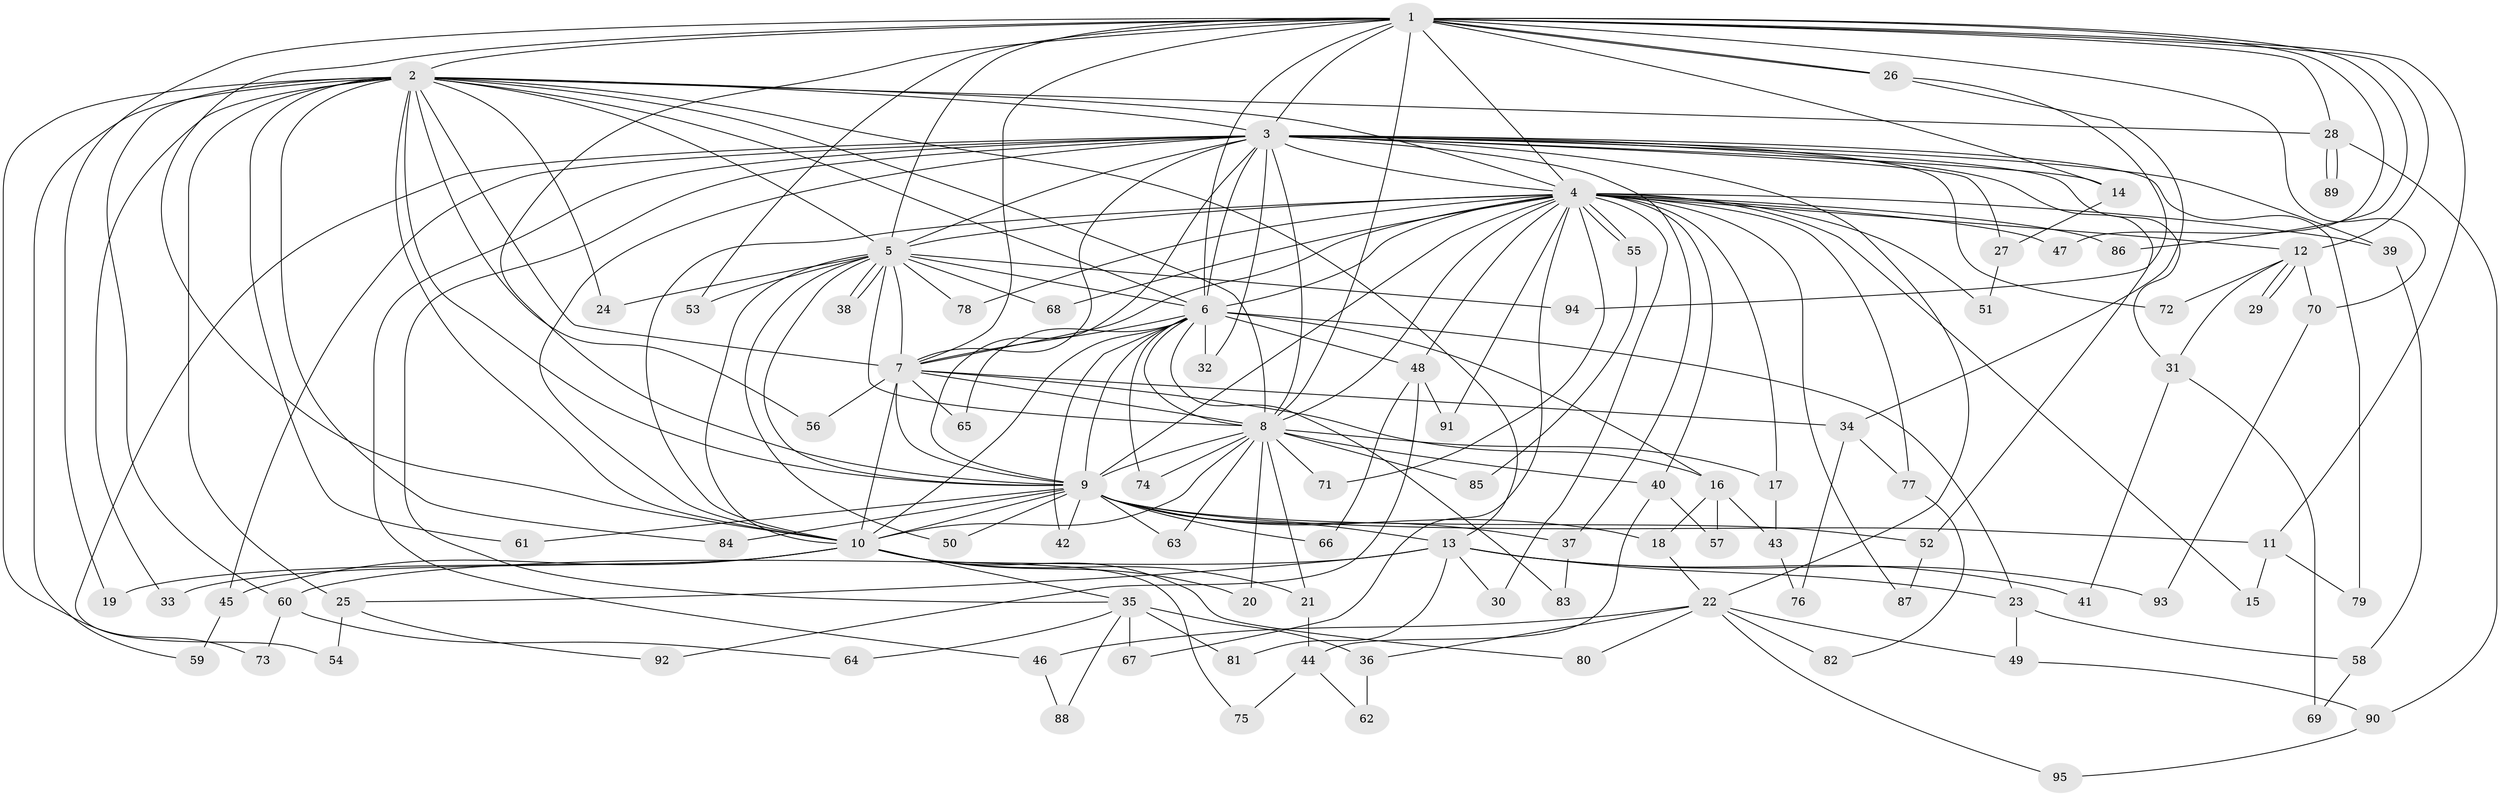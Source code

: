 // Generated by graph-tools (version 1.1) at 2025/25/03/09/25 03:25:46]
// undirected, 95 vertices, 215 edges
graph export_dot {
graph [start="1"]
  node [color=gray90,style=filled];
  1;
  2;
  3;
  4;
  5;
  6;
  7;
  8;
  9;
  10;
  11;
  12;
  13;
  14;
  15;
  16;
  17;
  18;
  19;
  20;
  21;
  22;
  23;
  24;
  25;
  26;
  27;
  28;
  29;
  30;
  31;
  32;
  33;
  34;
  35;
  36;
  37;
  38;
  39;
  40;
  41;
  42;
  43;
  44;
  45;
  46;
  47;
  48;
  49;
  50;
  51;
  52;
  53;
  54;
  55;
  56;
  57;
  58;
  59;
  60;
  61;
  62;
  63;
  64;
  65;
  66;
  67;
  68;
  69;
  70;
  71;
  72;
  73;
  74;
  75;
  76;
  77;
  78;
  79;
  80;
  81;
  82;
  83;
  84;
  85;
  86;
  87;
  88;
  89;
  90;
  91;
  92;
  93;
  94;
  95;
  1 -- 2;
  1 -- 3;
  1 -- 4;
  1 -- 5;
  1 -- 6;
  1 -- 7;
  1 -- 8;
  1 -- 9;
  1 -- 10;
  1 -- 11;
  1 -- 12;
  1 -- 14;
  1 -- 19;
  1 -- 26;
  1 -- 26;
  1 -- 28;
  1 -- 47;
  1 -- 53;
  1 -- 70;
  1 -- 86;
  2 -- 3;
  2 -- 4;
  2 -- 5;
  2 -- 6;
  2 -- 7;
  2 -- 8;
  2 -- 9;
  2 -- 10;
  2 -- 13;
  2 -- 24;
  2 -- 25;
  2 -- 28;
  2 -- 33;
  2 -- 56;
  2 -- 59;
  2 -- 60;
  2 -- 61;
  2 -- 73;
  2 -- 84;
  3 -- 4;
  3 -- 5;
  3 -- 6;
  3 -- 7;
  3 -- 8;
  3 -- 9;
  3 -- 10;
  3 -- 14;
  3 -- 22;
  3 -- 27;
  3 -- 31;
  3 -- 32;
  3 -- 35;
  3 -- 37;
  3 -- 39;
  3 -- 45;
  3 -- 46;
  3 -- 52;
  3 -- 54;
  3 -- 72;
  3 -- 79;
  4 -- 5;
  4 -- 6;
  4 -- 7;
  4 -- 8;
  4 -- 9;
  4 -- 10;
  4 -- 12;
  4 -- 15;
  4 -- 17;
  4 -- 30;
  4 -- 39;
  4 -- 40;
  4 -- 47;
  4 -- 48;
  4 -- 51;
  4 -- 55;
  4 -- 55;
  4 -- 67;
  4 -- 68;
  4 -- 71;
  4 -- 77;
  4 -- 78;
  4 -- 86;
  4 -- 87;
  4 -- 91;
  5 -- 6;
  5 -- 7;
  5 -- 8;
  5 -- 9;
  5 -- 10;
  5 -- 24;
  5 -- 38;
  5 -- 38;
  5 -- 50;
  5 -- 53;
  5 -- 68;
  5 -- 78;
  5 -- 94;
  6 -- 7;
  6 -- 8;
  6 -- 9;
  6 -- 10;
  6 -- 16;
  6 -- 23;
  6 -- 32;
  6 -- 42;
  6 -- 48;
  6 -- 65;
  6 -- 74;
  6 -- 83;
  7 -- 8;
  7 -- 9;
  7 -- 10;
  7 -- 16;
  7 -- 34;
  7 -- 56;
  7 -- 65;
  8 -- 9;
  8 -- 10;
  8 -- 17;
  8 -- 20;
  8 -- 21;
  8 -- 40;
  8 -- 63;
  8 -- 71;
  8 -- 74;
  8 -- 85;
  9 -- 10;
  9 -- 11;
  9 -- 13;
  9 -- 18;
  9 -- 37;
  9 -- 42;
  9 -- 50;
  9 -- 52;
  9 -- 61;
  9 -- 63;
  9 -- 66;
  9 -- 84;
  10 -- 19;
  10 -- 20;
  10 -- 21;
  10 -- 33;
  10 -- 35;
  10 -- 45;
  10 -- 75;
  10 -- 80;
  11 -- 15;
  11 -- 79;
  12 -- 29;
  12 -- 29;
  12 -- 31;
  12 -- 70;
  12 -- 72;
  13 -- 23;
  13 -- 25;
  13 -- 30;
  13 -- 41;
  13 -- 60;
  13 -- 81;
  13 -- 93;
  14 -- 27;
  16 -- 18;
  16 -- 43;
  16 -- 57;
  17 -- 43;
  18 -- 22;
  21 -- 44;
  22 -- 36;
  22 -- 46;
  22 -- 49;
  22 -- 80;
  22 -- 82;
  22 -- 95;
  23 -- 49;
  23 -- 58;
  25 -- 54;
  25 -- 92;
  26 -- 34;
  26 -- 94;
  27 -- 51;
  28 -- 89;
  28 -- 89;
  28 -- 90;
  31 -- 41;
  31 -- 69;
  34 -- 76;
  34 -- 77;
  35 -- 36;
  35 -- 64;
  35 -- 67;
  35 -- 81;
  35 -- 88;
  36 -- 62;
  37 -- 83;
  39 -- 58;
  40 -- 44;
  40 -- 57;
  43 -- 76;
  44 -- 62;
  44 -- 75;
  45 -- 59;
  46 -- 88;
  48 -- 66;
  48 -- 91;
  48 -- 92;
  49 -- 90;
  52 -- 87;
  55 -- 85;
  58 -- 69;
  60 -- 64;
  60 -- 73;
  70 -- 93;
  77 -- 82;
  90 -- 95;
}
